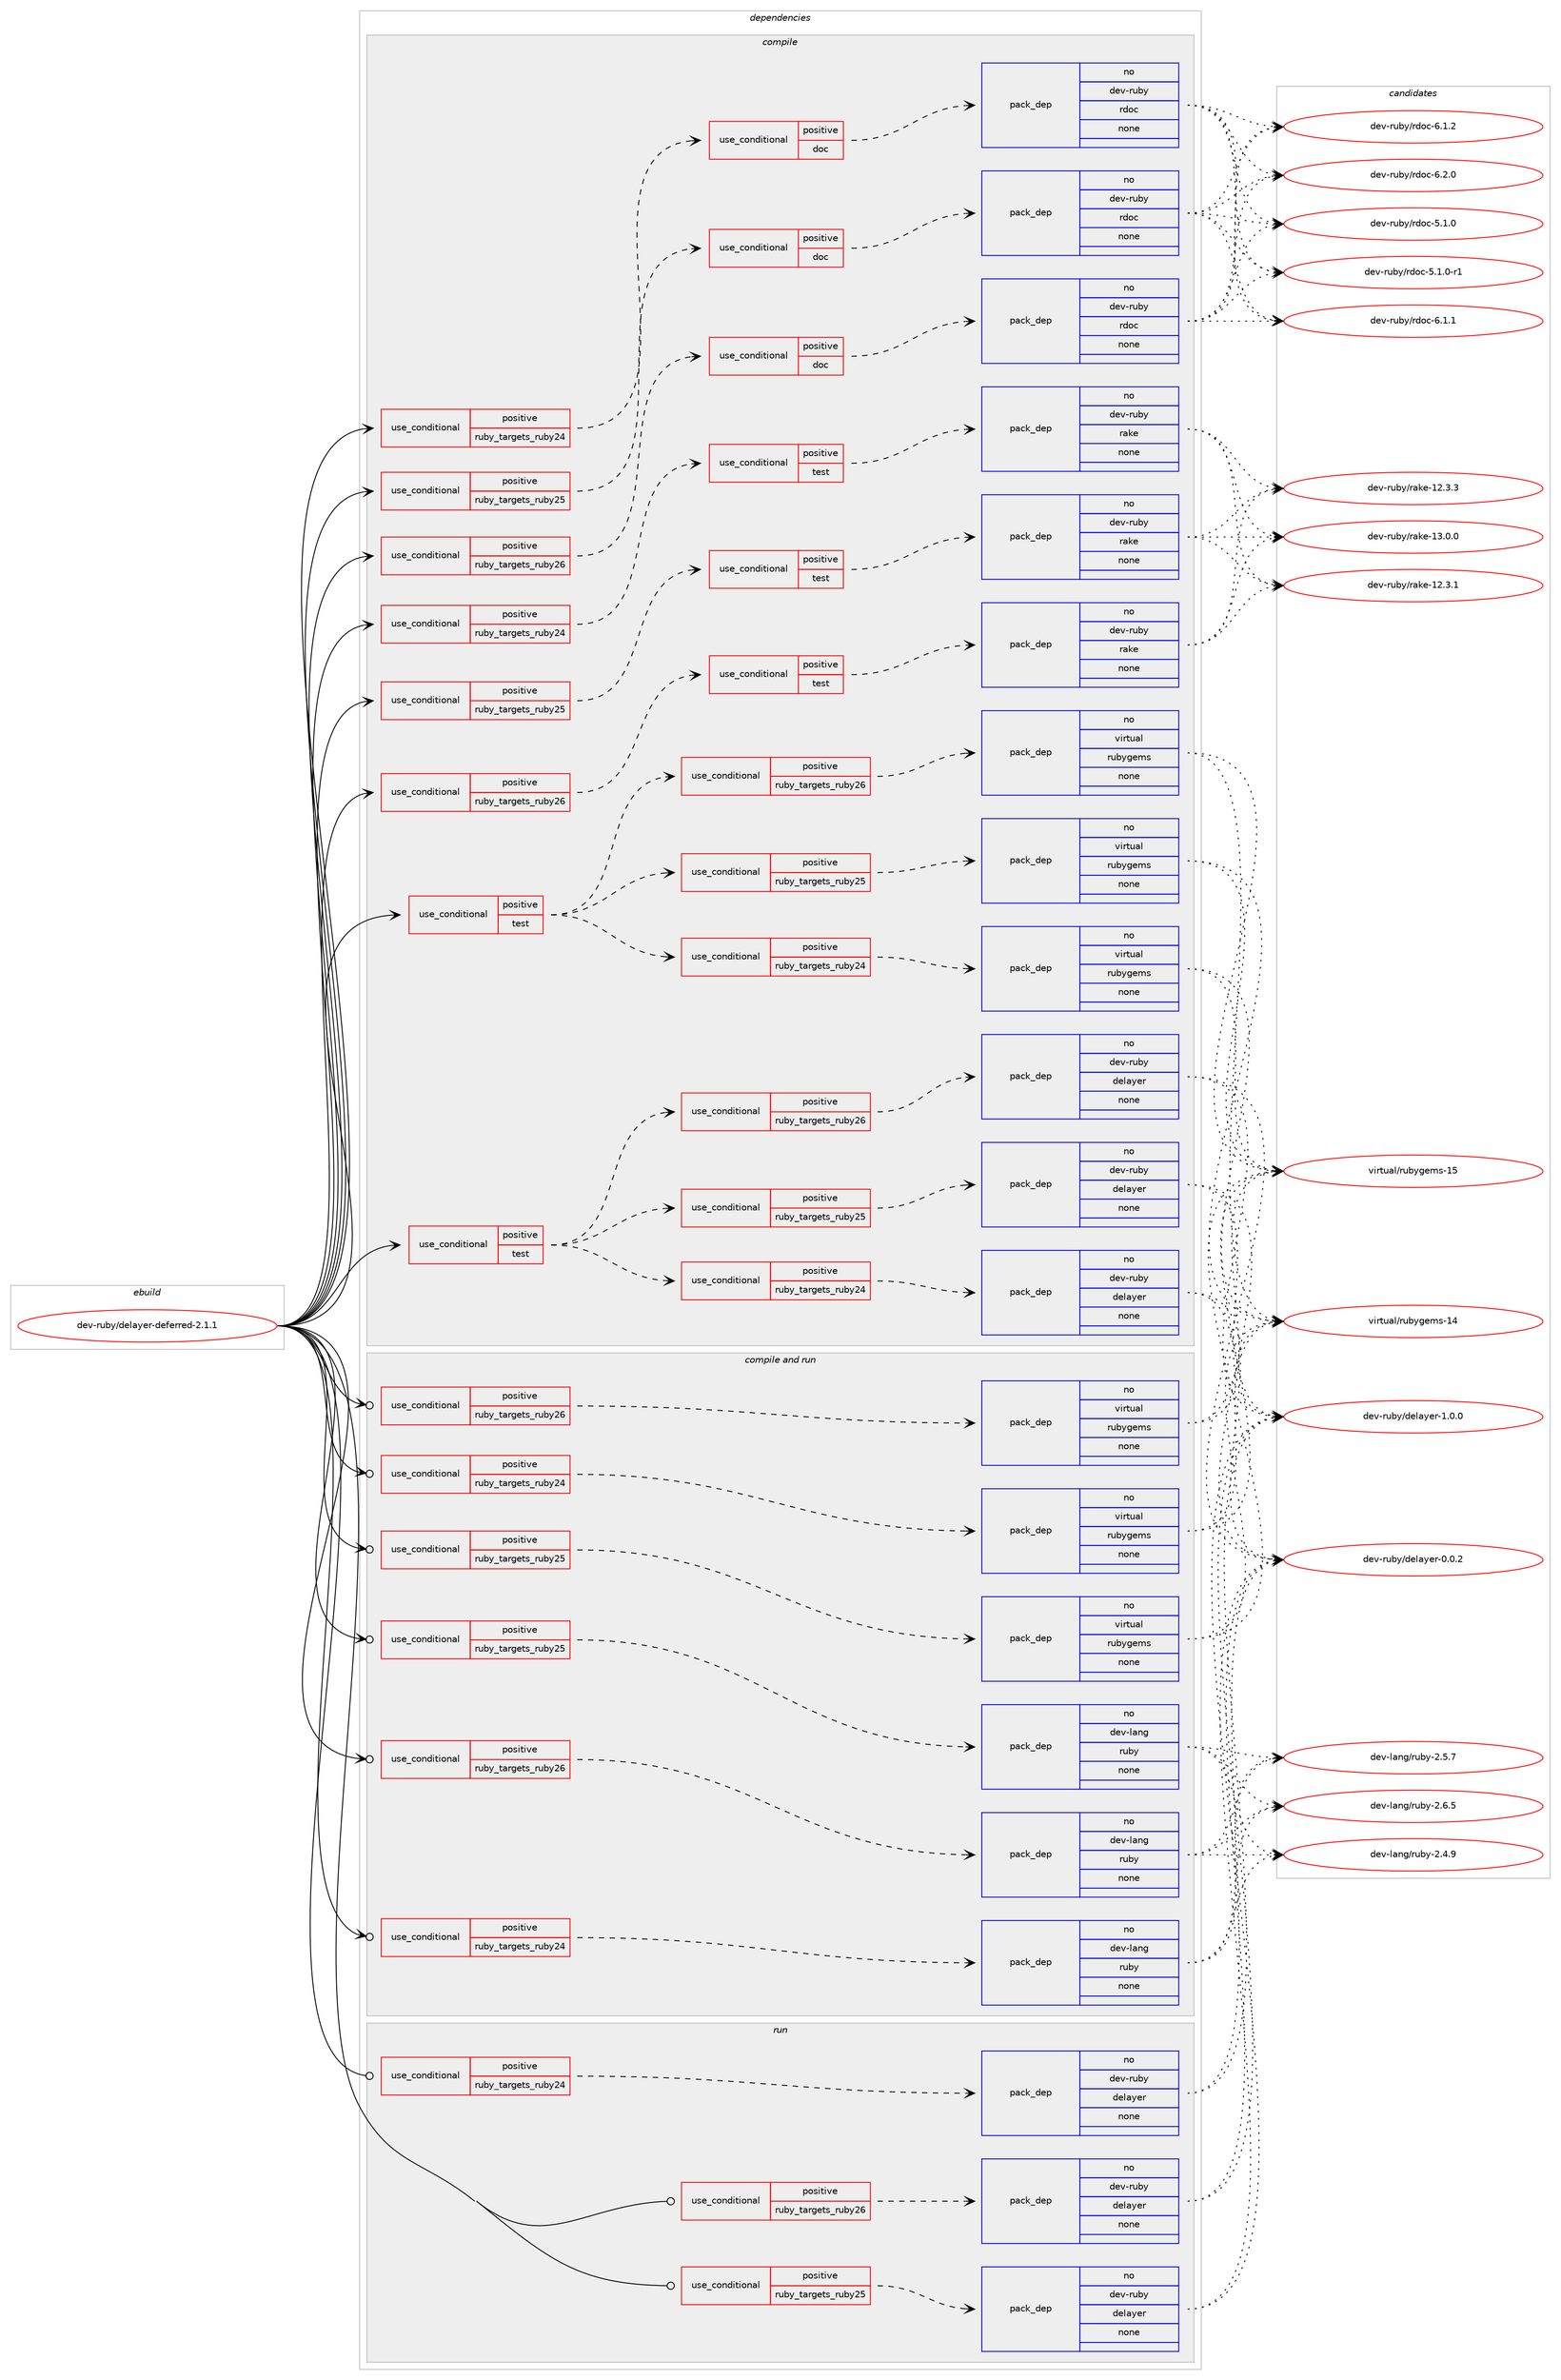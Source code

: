 digraph prolog {

# *************
# Graph options
# *************

newrank=true;
concentrate=true;
compound=true;
graph [rankdir=LR,fontname=Helvetica,fontsize=10,ranksep=1.5];#, ranksep=2.5, nodesep=0.2];
edge  [arrowhead=vee];
node  [fontname=Helvetica,fontsize=10];

# **********
# The ebuild
# **********

subgraph cluster_leftcol {
color=gray;
rank=same;
label=<<i>ebuild</i>>;
id [label="dev-ruby/delayer-deferred-2.1.1", color=red, width=4, href="../dev-ruby/delayer-deferred-2.1.1.svg"];
}

# ****************
# The dependencies
# ****************

subgraph cluster_midcol {
color=gray;
label=<<i>dependencies</i>>;
subgraph cluster_compile {
fillcolor="#eeeeee";
style=filled;
label=<<i>compile</i>>;
subgraph cond161617 {
dependency683796 [label=<<TABLE BORDER="0" CELLBORDER="1" CELLSPACING="0" CELLPADDING="4"><TR><TD ROWSPAN="3" CELLPADDING="10">use_conditional</TD></TR><TR><TD>positive</TD></TR><TR><TD>ruby_targets_ruby24</TD></TR></TABLE>>, shape=none, color=red];
subgraph cond161618 {
dependency683797 [label=<<TABLE BORDER="0" CELLBORDER="1" CELLSPACING="0" CELLPADDING="4"><TR><TD ROWSPAN="3" CELLPADDING="10">use_conditional</TD></TR><TR><TD>positive</TD></TR><TR><TD>doc</TD></TR></TABLE>>, shape=none, color=red];
subgraph pack510213 {
dependency683798 [label=<<TABLE BORDER="0" CELLBORDER="1" CELLSPACING="0" CELLPADDING="4" WIDTH="220"><TR><TD ROWSPAN="6" CELLPADDING="30">pack_dep</TD></TR><TR><TD WIDTH="110">no</TD></TR><TR><TD>dev-ruby</TD></TR><TR><TD>rdoc</TD></TR><TR><TD>none</TD></TR><TR><TD></TD></TR></TABLE>>, shape=none, color=blue];
}
dependency683797:e -> dependency683798:w [weight=20,style="dashed",arrowhead="vee"];
}
dependency683796:e -> dependency683797:w [weight=20,style="dashed",arrowhead="vee"];
}
id:e -> dependency683796:w [weight=20,style="solid",arrowhead="vee"];
subgraph cond161619 {
dependency683799 [label=<<TABLE BORDER="0" CELLBORDER="1" CELLSPACING="0" CELLPADDING="4"><TR><TD ROWSPAN="3" CELLPADDING="10">use_conditional</TD></TR><TR><TD>positive</TD></TR><TR><TD>ruby_targets_ruby24</TD></TR></TABLE>>, shape=none, color=red];
subgraph cond161620 {
dependency683800 [label=<<TABLE BORDER="0" CELLBORDER="1" CELLSPACING="0" CELLPADDING="4"><TR><TD ROWSPAN="3" CELLPADDING="10">use_conditional</TD></TR><TR><TD>positive</TD></TR><TR><TD>test</TD></TR></TABLE>>, shape=none, color=red];
subgraph pack510214 {
dependency683801 [label=<<TABLE BORDER="0" CELLBORDER="1" CELLSPACING="0" CELLPADDING="4" WIDTH="220"><TR><TD ROWSPAN="6" CELLPADDING="30">pack_dep</TD></TR><TR><TD WIDTH="110">no</TD></TR><TR><TD>dev-ruby</TD></TR><TR><TD>rake</TD></TR><TR><TD>none</TD></TR><TR><TD></TD></TR></TABLE>>, shape=none, color=blue];
}
dependency683800:e -> dependency683801:w [weight=20,style="dashed",arrowhead="vee"];
}
dependency683799:e -> dependency683800:w [weight=20,style="dashed",arrowhead="vee"];
}
id:e -> dependency683799:w [weight=20,style="solid",arrowhead="vee"];
subgraph cond161621 {
dependency683802 [label=<<TABLE BORDER="0" CELLBORDER="1" CELLSPACING="0" CELLPADDING="4"><TR><TD ROWSPAN="3" CELLPADDING="10">use_conditional</TD></TR><TR><TD>positive</TD></TR><TR><TD>ruby_targets_ruby25</TD></TR></TABLE>>, shape=none, color=red];
subgraph cond161622 {
dependency683803 [label=<<TABLE BORDER="0" CELLBORDER="1" CELLSPACING="0" CELLPADDING="4"><TR><TD ROWSPAN="3" CELLPADDING="10">use_conditional</TD></TR><TR><TD>positive</TD></TR><TR><TD>doc</TD></TR></TABLE>>, shape=none, color=red];
subgraph pack510215 {
dependency683804 [label=<<TABLE BORDER="0" CELLBORDER="1" CELLSPACING="0" CELLPADDING="4" WIDTH="220"><TR><TD ROWSPAN="6" CELLPADDING="30">pack_dep</TD></TR><TR><TD WIDTH="110">no</TD></TR><TR><TD>dev-ruby</TD></TR><TR><TD>rdoc</TD></TR><TR><TD>none</TD></TR><TR><TD></TD></TR></TABLE>>, shape=none, color=blue];
}
dependency683803:e -> dependency683804:w [weight=20,style="dashed",arrowhead="vee"];
}
dependency683802:e -> dependency683803:w [weight=20,style="dashed",arrowhead="vee"];
}
id:e -> dependency683802:w [weight=20,style="solid",arrowhead="vee"];
subgraph cond161623 {
dependency683805 [label=<<TABLE BORDER="0" CELLBORDER="1" CELLSPACING="0" CELLPADDING="4"><TR><TD ROWSPAN="3" CELLPADDING="10">use_conditional</TD></TR><TR><TD>positive</TD></TR><TR><TD>ruby_targets_ruby25</TD></TR></TABLE>>, shape=none, color=red];
subgraph cond161624 {
dependency683806 [label=<<TABLE BORDER="0" CELLBORDER="1" CELLSPACING="0" CELLPADDING="4"><TR><TD ROWSPAN="3" CELLPADDING="10">use_conditional</TD></TR><TR><TD>positive</TD></TR><TR><TD>test</TD></TR></TABLE>>, shape=none, color=red];
subgraph pack510216 {
dependency683807 [label=<<TABLE BORDER="0" CELLBORDER="1" CELLSPACING="0" CELLPADDING="4" WIDTH="220"><TR><TD ROWSPAN="6" CELLPADDING="30">pack_dep</TD></TR><TR><TD WIDTH="110">no</TD></TR><TR><TD>dev-ruby</TD></TR><TR><TD>rake</TD></TR><TR><TD>none</TD></TR><TR><TD></TD></TR></TABLE>>, shape=none, color=blue];
}
dependency683806:e -> dependency683807:w [weight=20,style="dashed",arrowhead="vee"];
}
dependency683805:e -> dependency683806:w [weight=20,style="dashed",arrowhead="vee"];
}
id:e -> dependency683805:w [weight=20,style="solid",arrowhead="vee"];
subgraph cond161625 {
dependency683808 [label=<<TABLE BORDER="0" CELLBORDER="1" CELLSPACING="0" CELLPADDING="4"><TR><TD ROWSPAN="3" CELLPADDING="10">use_conditional</TD></TR><TR><TD>positive</TD></TR><TR><TD>ruby_targets_ruby26</TD></TR></TABLE>>, shape=none, color=red];
subgraph cond161626 {
dependency683809 [label=<<TABLE BORDER="0" CELLBORDER="1" CELLSPACING="0" CELLPADDING="4"><TR><TD ROWSPAN="3" CELLPADDING="10">use_conditional</TD></TR><TR><TD>positive</TD></TR><TR><TD>doc</TD></TR></TABLE>>, shape=none, color=red];
subgraph pack510217 {
dependency683810 [label=<<TABLE BORDER="0" CELLBORDER="1" CELLSPACING="0" CELLPADDING="4" WIDTH="220"><TR><TD ROWSPAN="6" CELLPADDING="30">pack_dep</TD></TR><TR><TD WIDTH="110">no</TD></TR><TR><TD>dev-ruby</TD></TR><TR><TD>rdoc</TD></TR><TR><TD>none</TD></TR><TR><TD></TD></TR></TABLE>>, shape=none, color=blue];
}
dependency683809:e -> dependency683810:w [weight=20,style="dashed",arrowhead="vee"];
}
dependency683808:e -> dependency683809:w [weight=20,style="dashed",arrowhead="vee"];
}
id:e -> dependency683808:w [weight=20,style="solid",arrowhead="vee"];
subgraph cond161627 {
dependency683811 [label=<<TABLE BORDER="0" CELLBORDER="1" CELLSPACING="0" CELLPADDING="4"><TR><TD ROWSPAN="3" CELLPADDING="10">use_conditional</TD></TR><TR><TD>positive</TD></TR><TR><TD>ruby_targets_ruby26</TD></TR></TABLE>>, shape=none, color=red];
subgraph cond161628 {
dependency683812 [label=<<TABLE BORDER="0" CELLBORDER="1" CELLSPACING="0" CELLPADDING="4"><TR><TD ROWSPAN="3" CELLPADDING="10">use_conditional</TD></TR><TR><TD>positive</TD></TR><TR><TD>test</TD></TR></TABLE>>, shape=none, color=red];
subgraph pack510218 {
dependency683813 [label=<<TABLE BORDER="0" CELLBORDER="1" CELLSPACING="0" CELLPADDING="4" WIDTH="220"><TR><TD ROWSPAN="6" CELLPADDING="30">pack_dep</TD></TR><TR><TD WIDTH="110">no</TD></TR><TR><TD>dev-ruby</TD></TR><TR><TD>rake</TD></TR><TR><TD>none</TD></TR><TR><TD></TD></TR></TABLE>>, shape=none, color=blue];
}
dependency683812:e -> dependency683813:w [weight=20,style="dashed",arrowhead="vee"];
}
dependency683811:e -> dependency683812:w [weight=20,style="dashed",arrowhead="vee"];
}
id:e -> dependency683811:w [weight=20,style="solid",arrowhead="vee"];
subgraph cond161629 {
dependency683814 [label=<<TABLE BORDER="0" CELLBORDER="1" CELLSPACING="0" CELLPADDING="4"><TR><TD ROWSPAN="3" CELLPADDING="10">use_conditional</TD></TR><TR><TD>positive</TD></TR><TR><TD>test</TD></TR></TABLE>>, shape=none, color=red];
subgraph cond161630 {
dependency683815 [label=<<TABLE BORDER="0" CELLBORDER="1" CELLSPACING="0" CELLPADDING="4"><TR><TD ROWSPAN="3" CELLPADDING="10">use_conditional</TD></TR><TR><TD>positive</TD></TR><TR><TD>ruby_targets_ruby24</TD></TR></TABLE>>, shape=none, color=red];
subgraph pack510219 {
dependency683816 [label=<<TABLE BORDER="0" CELLBORDER="1" CELLSPACING="0" CELLPADDING="4" WIDTH="220"><TR><TD ROWSPAN="6" CELLPADDING="30">pack_dep</TD></TR><TR><TD WIDTH="110">no</TD></TR><TR><TD>dev-ruby</TD></TR><TR><TD>delayer</TD></TR><TR><TD>none</TD></TR><TR><TD></TD></TR></TABLE>>, shape=none, color=blue];
}
dependency683815:e -> dependency683816:w [weight=20,style="dashed",arrowhead="vee"];
}
dependency683814:e -> dependency683815:w [weight=20,style="dashed",arrowhead="vee"];
subgraph cond161631 {
dependency683817 [label=<<TABLE BORDER="0" CELLBORDER="1" CELLSPACING="0" CELLPADDING="4"><TR><TD ROWSPAN="3" CELLPADDING="10">use_conditional</TD></TR><TR><TD>positive</TD></TR><TR><TD>ruby_targets_ruby25</TD></TR></TABLE>>, shape=none, color=red];
subgraph pack510220 {
dependency683818 [label=<<TABLE BORDER="0" CELLBORDER="1" CELLSPACING="0" CELLPADDING="4" WIDTH="220"><TR><TD ROWSPAN="6" CELLPADDING="30">pack_dep</TD></TR><TR><TD WIDTH="110">no</TD></TR><TR><TD>dev-ruby</TD></TR><TR><TD>delayer</TD></TR><TR><TD>none</TD></TR><TR><TD></TD></TR></TABLE>>, shape=none, color=blue];
}
dependency683817:e -> dependency683818:w [weight=20,style="dashed",arrowhead="vee"];
}
dependency683814:e -> dependency683817:w [weight=20,style="dashed",arrowhead="vee"];
subgraph cond161632 {
dependency683819 [label=<<TABLE BORDER="0" CELLBORDER="1" CELLSPACING="0" CELLPADDING="4"><TR><TD ROWSPAN="3" CELLPADDING="10">use_conditional</TD></TR><TR><TD>positive</TD></TR><TR><TD>ruby_targets_ruby26</TD></TR></TABLE>>, shape=none, color=red];
subgraph pack510221 {
dependency683820 [label=<<TABLE BORDER="0" CELLBORDER="1" CELLSPACING="0" CELLPADDING="4" WIDTH="220"><TR><TD ROWSPAN="6" CELLPADDING="30">pack_dep</TD></TR><TR><TD WIDTH="110">no</TD></TR><TR><TD>dev-ruby</TD></TR><TR><TD>delayer</TD></TR><TR><TD>none</TD></TR><TR><TD></TD></TR></TABLE>>, shape=none, color=blue];
}
dependency683819:e -> dependency683820:w [weight=20,style="dashed",arrowhead="vee"];
}
dependency683814:e -> dependency683819:w [weight=20,style="dashed",arrowhead="vee"];
}
id:e -> dependency683814:w [weight=20,style="solid",arrowhead="vee"];
subgraph cond161633 {
dependency683821 [label=<<TABLE BORDER="0" CELLBORDER="1" CELLSPACING="0" CELLPADDING="4"><TR><TD ROWSPAN="3" CELLPADDING="10">use_conditional</TD></TR><TR><TD>positive</TD></TR><TR><TD>test</TD></TR></TABLE>>, shape=none, color=red];
subgraph cond161634 {
dependency683822 [label=<<TABLE BORDER="0" CELLBORDER="1" CELLSPACING="0" CELLPADDING="4"><TR><TD ROWSPAN="3" CELLPADDING="10">use_conditional</TD></TR><TR><TD>positive</TD></TR><TR><TD>ruby_targets_ruby24</TD></TR></TABLE>>, shape=none, color=red];
subgraph pack510222 {
dependency683823 [label=<<TABLE BORDER="0" CELLBORDER="1" CELLSPACING="0" CELLPADDING="4" WIDTH="220"><TR><TD ROWSPAN="6" CELLPADDING="30">pack_dep</TD></TR><TR><TD WIDTH="110">no</TD></TR><TR><TD>virtual</TD></TR><TR><TD>rubygems</TD></TR><TR><TD>none</TD></TR><TR><TD></TD></TR></TABLE>>, shape=none, color=blue];
}
dependency683822:e -> dependency683823:w [weight=20,style="dashed",arrowhead="vee"];
}
dependency683821:e -> dependency683822:w [weight=20,style="dashed",arrowhead="vee"];
subgraph cond161635 {
dependency683824 [label=<<TABLE BORDER="0" CELLBORDER="1" CELLSPACING="0" CELLPADDING="4"><TR><TD ROWSPAN="3" CELLPADDING="10">use_conditional</TD></TR><TR><TD>positive</TD></TR><TR><TD>ruby_targets_ruby25</TD></TR></TABLE>>, shape=none, color=red];
subgraph pack510223 {
dependency683825 [label=<<TABLE BORDER="0" CELLBORDER="1" CELLSPACING="0" CELLPADDING="4" WIDTH="220"><TR><TD ROWSPAN="6" CELLPADDING="30">pack_dep</TD></TR><TR><TD WIDTH="110">no</TD></TR><TR><TD>virtual</TD></TR><TR><TD>rubygems</TD></TR><TR><TD>none</TD></TR><TR><TD></TD></TR></TABLE>>, shape=none, color=blue];
}
dependency683824:e -> dependency683825:w [weight=20,style="dashed",arrowhead="vee"];
}
dependency683821:e -> dependency683824:w [weight=20,style="dashed",arrowhead="vee"];
subgraph cond161636 {
dependency683826 [label=<<TABLE BORDER="0" CELLBORDER="1" CELLSPACING="0" CELLPADDING="4"><TR><TD ROWSPAN="3" CELLPADDING="10">use_conditional</TD></TR><TR><TD>positive</TD></TR><TR><TD>ruby_targets_ruby26</TD></TR></TABLE>>, shape=none, color=red];
subgraph pack510224 {
dependency683827 [label=<<TABLE BORDER="0" CELLBORDER="1" CELLSPACING="0" CELLPADDING="4" WIDTH="220"><TR><TD ROWSPAN="6" CELLPADDING="30">pack_dep</TD></TR><TR><TD WIDTH="110">no</TD></TR><TR><TD>virtual</TD></TR><TR><TD>rubygems</TD></TR><TR><TD>none</TD></TR><TR><TD></TD></TR></TABLE>>, shape=none, color=blue];
}
dependency683826:e -> dependency683827:w [weight=20,style="dashed",arrowhead="vee"];
}
dependency683821:e -> dependency683826:w [weight=20,style="dashed",arrowhead="vee"];
}
id:e -> dependency683821:w [weight=20,style="solid",arrowhead="vee"];
}
subgraph cluster_compileandrun {
fillcolor="#eeeeee";
style=filled;
label=<<i>compile and run</i>>;
subgraph cond161637 {
dependency683828 [label=<<TABLE BORDER="0" CELLBORDER="1" CELLSPACING="0" CELLPADDING="4"><TR><TD ROWSPAN="3" CELLPADDING="10">use_conditional</TD></TR><TR><TD>positive</TD></TR><TR><TD>ruby_targets_ruby24</TD></TR></TABLE>>, shape=none, color=red];
subgraph pack510225 {
dependency683829 [label=<<TABLE BORDER="0" CELLBORDER="1" CELLSPACING="0" CELLPADDING="4" WIDTH="220"><TR><TD ROWSPAN="6" CELLPADDING="30">pack_dep</TD></TR><TR><TD WIDTH="110">no</TD></TR><TR><TD>dev-lang</TD></TR><TR><TD>ruby</TD></TR><TR><TD>none</TD></TR><TR><TD></TD></TR></TABLE>>, shape=none, color=blue];
}
dependency683828:e -> dependency683829:w [weight=20,style="dashed",arrowhead="vee"];
}
id:e -> dependency683828:w [weight=20,style="solid",arrowhead="odotvee"];
subgraph cond161638 {
dependency683830 [label=<<TABLE BORDER="0" CELLBORDER="1" CELLSPACING="0" CELLPADDING="4"><TR><TD ROWSPAN="3" CELLPADDING="10">use_conditional</TD></TR><TR><TD>positive</TD></TR><TR><TD>ruby_targets_ruby24</TD></TR></TABLE>>, shape=none, color=red];
subgraph pack510226 {
dependency683831 [label=<<TABLE BORDER="0" CELLBORDER="1" CELLSPACING="0" CELLPADDING="4" WIDTH="220"><TR><TD ROWSPAN="6" CELLPADDING="30">pack_dep</TD></TR><TR><TD WIDTH="110">no</TD></TR><TR><TD>virtual</TD></TR><TR><TD>rubygems</TD></TR><TR><TD>none</TD></TR><TR><TD></TD></TR></TABLE>>, shape=none, color=blue];
}
dependency683830:e -> dependency683831:w [weight=20,style="dashed",arrowhead="vee"];
}
id:e -> dependency683830:w [weight=20,style="solid",arrowhead="odotvee"];
subgraph cond161639 {
dependency683832 [label=<<TABLE BORDER="0" CELLBORDER="1" CELLSPACING="0" CELLPADDING="4"><TR><TD ROWSPAN="3" CELLPADDING="10">use_conditional</TD></TR><TR><TD>positive</TD></TR><TR><TD>ruby_targets_ruby25</TD></TR></TABLE>>, shape=none, color=red];
subgraph pack510227 {
dependency683833 [label=<<TABLE BORDER="0" CELLBORDER="1" CELLSPACING="0" CELLPADDING="4" WIDTH="220"><TR><TD ROWSPAN="6" CELLPADDING="30">pack_dep</TD></TR><TR><TD WIDTH="110">no</TD></TR><TR><TD>dev-lang</TD></TR><TR><TD>ruby</TD></TR><TR><TD>none</TD></TR><TR><TD></TD></TR></TABLE>>, shape=none, color=blue];
}
dependency683832:e -> dependency683833:w [weight=20,style="dashed",arrowhead="vee"];
}
id:e -> dependency683832:w [weight=20,style="solid",arrowhead="odotvee"];
subgraph cond161640 {
dependency683834 [label=<<TABLE BORDER="0" CELLBORDER="1" CELLSPACING="0" CELLPADDING="4"><TR><TD ROWSPAN="3" CELLPADDING="10">use_conditional</TD></TR><TR><TD>positive</TD></TR><TR><TD>ruby_targets_ruby25</TD></TR></TABLE>>, shape=none, color=red];
subgraph pack510228 {
dependency683835 [label=<<TABLE BORDER="0" CELLBORDER="1" CELLSPACING="0" CELLPADDING="4" WIDTH="220"><TR><TD ROWSPAN="6" CELLPADDING="30">pack_dep</TD></TR><TR><TD WIDTH="110">no</TD></TR><TR><TD>virtual</TD></TR><TR><TD>rubygems</TD></TR><TR><TD>none</TD></TR><TR><TD></TD></TR></TABLE>>, shape=none, color=blue];
}
dependency683834:e -> dependency683835:w [weight=20,style="dashed",arrowhead="vee"];
}
id:e -> dependency683834:w [weight=20,style="solid",arrowhead="odotvee"];
subgraph cond161641 {
dependency683836 [label=<<TABLE BORDER="0" CELLBORDER="1" CELLSPACING="0" CELLPADDING="4"><TR><TD ROWSPAN="3" CELLPADDING="10">use_conditional</TD></TR><TR><TD>positive</TD></TR><TR><TD>ruby_targets_ruby26</TD></TR></TABLE>>, shape=none, color=red];
subgraph pack510229 {
dependency683837 [label=<<TABLE BORDER="0" CELLBORDER="1" CELLSPACING="0" CELLPADDING="4" WIDTH="220"><TR><TD ROWSPAN="6" CELLPADDING="30">pack_dep</TD></TR><TR><TD WIDTH="110">no</TD></TR><TR><TD>dev-lang</TD></TR><TR><TD>ruby</TD></TR><TR><TD>none</TD></TR><TR><TD></TD></TR></TABLE>>, shape=none, color=blue];
}
dependency683836:e -> dependency683837:w [weight=20,style="dashed",arrowhead="vee"];
}
id:e -> dependency683836:w [weight=20,style="solid",arrowhead="odotvee"];
subgraph cond161642 {
dependency683838 [label=<<TABLE BORDER="0" CELLBORDER="1" CELLSPACING="0" CELLPADDING="4"><TR><TD ROWSPAN="3" CELLPADDING="10">use_conditional</TD></TR><TR><TD>positive</TD></TR><TR><TD>ruby_targets_ruby26</TD></TR></TABLE>>, shape=none, color=red];
subgraph pack510230 {
dependency683839 [label=<<TABLE BORDER="0" CELLBORDER="1" CELLSPACING="0" CELLPADDING="4" WIDTH="220"><TR><TD ROWSPAN="6" CELLPADDING="30">pack_dep</TD></TR><TR><TD WIDTH="110">no</TD></TR><TR><TD>virtual</TD></TR><TR><TD>rubygems</TD></TR><TR><TD>none</TD></TR><TR><TD></TD></TR></TABLE>>, shape=none, color=blue];
}
dependency683838:e -> dependency683839:w [weight=20,style="dashed",arrowhead="vee"];
}
id:e -> dependency683838:w [weight=20,style="solid",arrowhead="odotvee"];
}
subgraph cluster_run {
fillcolor="#eeeeee";
style=filled;
label=<<i>run</i>>;
subgraph cond161643 {
dependency683840 [label=<<TABLE BORDER="0" CELLBORDER="1" CELLSPACING="0" CELLPADDING="4"><TR><TD ROWSPAN="3" CELLPADDING="10">use_conditional</TD></TR><TR><TD>positive</TD></TR><TR><TD>ruby_targets_ruby24</TD></TR></TABLE>>, shape=none, color=red];
subgraph pack510231 {
dependency683841 [label=<<TABLE BORDER="0" CELLBORDER="1" CELLSPACING="0" CELLPADDING="4" WIDTH="220"><TR><TD ROWSPAN="6" CELLPADDING="30">pack_dep</TD></TR><TR><TD WIDTH="110">no</TD></TR><TR><TD>dev-ruby</TD></TR><TR><TD>delayer</TD></TR><TR><TD>none</TD></TR><TR><TD></TD></TR></TABLE>>, shape=none, color=blue];
}
dependency683840:e -> dependency683841:w [weight=20,style="dashed",arrowhead="vee"];
}
id:e -> dependency683840:w [weight=20,style="solid",arrowhead="odot"];
subgraph cond161644 {
dependency683842 [label=<<TABLE BORDER="0" CELLBORDER="1" CELLSPACING="0" CELLPADDING="4"><TR><TD ROWSPAN="3" CELLPADDING="10">use_conditional</TD></TR><TR><TD>positive</TD></TR><TR><TD>ruby_targets_ruby25</TD></TR></TABLE>>, shape=none, color=red];
subgraph pack510232 {
dependency683843 [label=<<TABLE BORDER="0" CELLBORDER="1" CELLSPACING="0" CELLPADDING="4" WIDTH="220"><TR><TD ROWSPAN="6" CELLPADDING="30">pack_dep</TD></TR><TR><TD WIDTH="110">no</TD></TR><TR><TD>dev-ruby</TD></TR><TR><TD>delayer</TD></TR><TR><TD>none</TD></TR><TR><TD></TD></TR></TABLE>>, shape=none, color=blue];
}
dependency683842:e -> dependency683843:w [weight=20,style="dashed",arrowhead="vee"];
}
id:e -> dependency683842:w [weight=20,style="solid",arrowhead="odot"];
subgraph cond161645 {
dependency683844 [label=<<TABLE BORDER="0" CELLBORDER="1" CELLSPACING="0" CELLPADDING="4"><TR><TD ROWSPAN="3" CELLPADDING="10">use_conditional</TD></TR><TR><TD>positive</TD></TR><TR><TD>ruby_targets_ruby26</TD></TR></TABLE>>, shape=none, color=red];
subgraph pack510233 {
dependency683845 [label=<<TABLE BORDER="0" CELLBORDER="1" CELLSPACING="0" CELLPADDING="4" WIDTH="220"><TR><TD ROWSPAN="6" CELLPADDING="30">pack_dep</TD></TR><TR><TD WIDTH="110">no</TD></TR><TR><TD>dev-ruby</TD></TR><TR><TD>delayer</TD></TR><TR><TD>none</TD></TR><TR><TD></TD></TR></TABLE>>, shape=none, color=blue];
}
dependency683844:e -> dependency683845:w [weight=20,style="dashed",arrowhead="vee"];
}
id:e -> dependency683844:w [weight=20,style="solid",arrowhead="odot"];
}
}

# **************
# The candidates
# **************

subgraph cluster_choices {
rank=same;
color=gray;
label=<<i>candidates</i>>;

subgraph choice510213 {
color=black;
nodesep=1;
choice10010111845114117981214711410011199455346494648 [label="dev-ruby/rdoc-5.1.0", color=red, width=4,href="../dev-ruby/rdoc-5.1.0.svg"];
choice100101118451141179812147114100111994553464946484511449 [label="dev-ruby/rdoc-5.1.0-r1", color=red, width=4,href="../dev-ruby/rdoc-5.1.0-r1.svg"];
choice10010111845114117981214711410011199455446494649 [label="dev-ruby/rdoc-6.1.1", color=red, width=4,href="../dev-ruby/rdoc-6.1.1.svg"];
choice10010111845114117981214711410011199455446494650 [label="dev-ruby/rdoc-6.1.2", color=red, width=4,href="../dev-ruby/rdoc-6.1.2.svg"];
choice10010111845114117981214711410011199455446504648 [label="dev-ruby/rdoc-6.2.0", color=red, width=4,href="../dev-ruby/rdoc-6.2.0.svg"];
dependency683798:e -> choice10010111845114117981214711410011199455346494648:w [style=dotted,weight="100"];
dependency683798:e -> choice100101118451141179812147114100111994553464946484511449:w [style=dotted,weight="100"];
dependency683798:e -> choice10010111845114117981214711410011199455446494649:w [style=dotted,weight="100"];
dependency683798:e -> choice10010111845114117981214711410011199455446494650:w [style=dotted,weight="100"];
dependency683798:e -> choice10010111845114117981214711410011199455446504648:w [style=dotted,weight="100"];
}
subgraph choice510214 {
color=black;
nodesep=1;
choice1001011184511411798121471149710710145495046514649 [label="dev-ruby/rake-12.3.1", color=red, width=4,href="../dev-ruby/rake-12.3.1.svg"];
choice1001011184511411798121471149710710145495046514651 [label="dev-ruby/rake-12.3.3", color=red, width=4,href="../dev-ruby/rake-12.3.3.svg"];
choice1001011184511411798121471149710710145495146484648 [label="dev-ruby/rake-13.0.0", color=red, width=4,href="../dev-ruby/rake-13.0.0.svg"];
dependency683801:e -> choice1001011184511411798121471149710710145495046514649:w [style=dotted,weight="100"];
dependency683801:e -> choice1001011184511411798121471149710710145495046514651:w [style=dotted,weight="100"];
dependency683801:e -> choice1001011184511411798121471149710710145495146484648:w [style=dotted,weight="100"];
}
subgraph choice510215 {
color=black;
nodesep=1;
choice10010111845114117981214711410011199455346494648 [label="dev-ruby/rdoc-5.1.0", color=red, width=4,href="../dev-ruby/rdoc-5.1.0.svg"];
choice100101118451141179812147114100111994553464946484511449 [label="dev-ruby/rdoc-5.1.0-r1", color=red, width=4,href="../dev-ruby/rdoc-5.1.0-r1.svg"];
choice10010111845114117981214711410011199455446494649 [label="dev-ruby/rdoc-6.1.1", color=red, width=4,href="../dev-ruby/rdoc-6.1.1.svg"];
choice10010111845114117981214711410011199455446494650 [label="dev-ruby/rdoc-6.1.2", color=red, width=4,href="../dev-ruby/rdoc-6.1.2.svg"];
choice10010111845114117981214711410011199455446504648 [label="dev-ruby/rdoc-6.2.0", color=red, width=4,href="../dev-ruby/rdoc-6.2.0.svg"];
dependency683804:e -> choice10010111845114117981214711410011199455346494648:w [style=dotted,weight="100"];
dependency683804:e -> choice100101118451141179812147114100111994553464946484511449:w [style=dotted,weight="100"];
dependency683804:e -> choice10010111845114117981214711410011199455446494649:w [style=dotted,weight="100"];
dependency683804:e -> choice10010111845114117981214711410011199455446494650:w [style=dotted,weight="100"];
dependency683804:e -> choice10010111845114117981214711410011199455446504648:w [style=dotted,weight="100"];
}
subgraph choice510216 {
color=black;
nodesep=1;
choice1001011184511411798121471149710710145495046514649 [label="dev-ruby/rake-12.3.1", color=red, width=4,href="../dev-ruby/rake-12.3.1.svg"];
choice1001011184511411798121471149710710145495046514651 [label="dev-ruby/rake-12.3.3", color=red, width=4,href="../dev-ruby/rake-12.3.3.svg"];
choice1001011184511411798121471149710710145495146484648 [label="dev-ruby/rake-13.0.0", color=red, width=4,href="../dev-ruby/rake-13.0.0.svg"];
dependency683807:e -> choice1001011184511411798121471149710710145495046514649:w [style=dotted,weight="100"];
dependency683807:e -> choice1001011184511411798121471149710710145495046514651:w [style=dotted,weight="100"];
dependency683807:e -> choice1001011184511411798121471149710710145495146484648:w [style=dotted,weight="100"];
}
subgraph choice510217 {
color=black;
nodesep=1;
choice10010111845114117981214711410011199455346494648 [label="dev-ruby/rdoc-5.1.0", color=red, width=4,href="../dev-ruby/rdoc-5.1.0.svg"];
choice100101118451141179812147114100111994553464946484511449 [label="dev-ruby/rdoc-5.1.0-r1", color=red, width=4,href="../dev-ruby/rdoc-5.1.0-r1.svg"];
choice10010111845114117981214711410011199455446494649 [label="dev-ruby/rdoc-6.1.1", color=red, width=4,href="../dev-ruby/rdoc-6.1.1.svg"];
choice10010111845114117981214711410011199455446494650 [label="dev-ruby/rdoc-6.1.2", color=red, width=4,href="../dev-ruby/rdoc-6.1.2.svg"];
choice10010111845114117981214711410011199455446504648 [label="dev-ruby/rdoc-6.2.0", color=red, width=4,href="../dev-ruby/rdoc-6.2.0.svg"];
dependency683810:e -> choice10010111845114117981214711410011199455346494648:w [style=dotted,weight="100"];
dependency683810:e -> choice100101118451141179812147114100111994553464946484511449:w [style=dotted,weight="100"];
dependency683810:e -> choice10010111845114117981214711410011199455446494649:w [style=dotted,weight="100"];
dependency683810:e -> choice10010111845114117981214711410011199455446494650:w [style=dotted,weight="100"];
dependency683810:e -> choice10010111845114117981214711410011199455446504648:w [style=dotted,weight="100"];
}
subgraph choice510218 {
color=black;
nodesep=1;
choice1001011184511411798121471149710710145495046514649 [label="dev-ruby/rake-12.3.1", color=red, width=4,href="../dev-ruby/rake-12.3.1.svg"];
choice1001011184511411798121471149710710145495046514651 [label="dev-ruby/rake-12.3.3", color=red, width=4,href="../dev-ruby/rake-12.3.3.svg"];
choice1001011184511411798121471149710710145495146484648 [label="dev-ruby/rake-13.0.0", color=red, width=4,href="../dev-ruby/rake-13.0.0.svg"];
dependency683813:e -> choice1001011184511411798121471149710710145495046514649:w [style=dotted,weight="100"];
dependency683813:e -> choice1001011184511411798121471149710710145495046514651:w [style=dotted,weight="100"];
dependency683813:e -> choice1001011184511411798121471149710710145495146484648:w [style=dotted,weight="100"];
}
subgraph choice510219 {
color=black;
nodesep=1;
choice10010111845114117981214710010110897121101114454846484650 [label="dev-ruby/delayer-0.0.2", color=red, width=4,href="../dev-ruby/delayer-0.0.2.svg"];
choice10010111845114117981214710010110897121101114454946484648 [label="dev-ruby/delayer-1.0.0", color=red, width=4,href="../dev-ruby/delayer-1.0.0.svg"];
dependency683816:e -> choice10010111845114117981214710010110897121101114454846484650:w [style=dotted,weight="100"];
dependency683816:e -> choice10010111845114117981214710010110897121101114454946484648:w [style=dotted,weight="100"];
}
subgraph choice510220 {
color=black;
nodesep=1;
choice10010111845114117981214710010110897121101114454846484650 [label="dev-ruby/delayer-0.0.2", color=red, width=4,href="../dev-ruby/delayer-0.0.2.svg"];
choice10010111845114117981214710010110897121101114454946484648 [label="dev-ruby/delayer-1.0.0", color=red, width=4,href="../dev-ruby/delayer-1.0.0.svg"];
dependency683818:e -> choice10010111845114117981214710010110897121101114454846484650:w [style=dotted,weight="100"];
dependency683818:e -> choice10010111845114117981214710010110897121101114454946484648:w [style=dotted,weight="100"];
}
subgraph choice510221 {
color=black;
nodesep=1;
choice10010111845114117981214710010110897121101114454846484650 [label="dev-ruby/delayer-0.0.2", color=red, width=4,href="../dev-ruby/delayer-0.0.2.svg"];
choice10010111845114117981214710010110897121101114454946484648 [label="dev-ruby/delayer-1.0.0", color=red, width=4,href="../dev-ruby/delayer-1.0.0.svg"];
dependency683820:e -> choice10010111845114117981214710010110897121101114454846484650:w [style=dotted,weight="100"];
dependency683820:e -> choice10010111845114117981214710010110897121101114454946484648:w [style=dotted,weight="100"];
}
subgraph choice510222 {
color=black;
nodesep=1;
choice118105114116117971084711411798121103101109115454952 [label="virtual/rubygems-14", color=red, width=4,href="../virtual/rubygems-14.svg"];
choice118105114116117971084711411798121103101109115454953 [label="virtual/rubygems-15", color=red, width=4,href="../virtual/rubygems-15.svg"];
dependency683823:e -> choice118105114116117971084711411798121103101109115454952:w [style=dotted,weight="100"];
dependency683823:e -> choice118105114116117971084711411798121103101109115454953:w [style=dotted,weight="100"];
}
subgraph choice510223 {
color=black;
nodesep=1;
choice118105114116117971084711411798121103101109115454952 [label="virtual/rubygems-14", color=red, width=4,href="../virtual/rubygems-14.svg"];
choice118105114116117971084711411798121103101109115454953 [label="virtual/rubygems-15", color=red, width=4,href="../virtual/rubygems-15.svg"];
dependency683825:e -> choice118105114116117971084711411798121103101109115454952:w [style=dotted,weight="100"];
dependency683825:e -> choice118105114116117971084711411798121103101109115454953:w [style=dotted,weight="100"];
}
subgraph choice510224 {
color=black;
nodesep=1;
choice118105114116117971084711411798121103101109115454952 [label="virtual/rubygems-14", color=red, width=4,href="../virtual/rubygems-14.svg"];
choice118105114116117971084711411798121103101109115454953 [label="virtual/rubygems-15", color=red, width=4,href="../virtual/rubygems-15.svg"];
dependency683827:e -> choice118105114116117971084711411798121103101109115454952:w [style=dotted,weight="100"];
dependency683827:e -> choice118105114116117971084711411798121103101109115454953:w [style=dotted,weight="100"];
}
subgraph choice510225 {
color=black;
nodesep=1;
choice10010111845108971101034711411798121455046524657 [label="dev-lang/ruby-2.4.9", color=red, width=4,href="../dev-lang/ruby-2.4.9.svg"];
choice10010111845108971101034711411798121455046534655 [label="dev-lang/ruby-2.5.7", color=red, width=4,href="../dev-lang/ruby-2.5.7.svg"];
choice10010111845108971101034711411798121455046544653 [label="dev-lang/ruby-2.6.5", color=red, width=4,href="../dev-lang/ruby-2.6.5.svg"];
dependency683829:e -> choice10010111845108971101034711411798121455046524657:w [style=dotted,weight="100"];
dependency683829:e -> choice10010111845108971101034711411798121455046534655:w [style=dotted,weight="100"];
dependency683829:e -> choice10010111845108971101034711411798121455046544653:w [style=dotted,weight="100"];
}
subgraph choice510226 {
color=black;
nodesep=1;
choice118105114116117971084711411798121103101109115454952 [label="virtual/rubygems-14", color=red, width=4,href="../virtual/rubygems-14.svg"];
choice118105114116117971084711411798121103101109115454953 [label="virtual/rubygems-15", color=red, width=4,href="../virtual/rubygems-15.svg"];
dependency683831:e -> choice118105114116117971084711411798121103101109115454952:w [style=dotted,weight="100"];
dependency683831:e -> choice118105114116117971084711411798121103101109115454953:w [style=dotted,weight="100"];
}
subgraph choice510227 {
color=black;
nodesep=1;
choice10010111845108971101034711411798121455046524657 [label="dev-lang/ruby-2.4.9", color=red, width=4,href="../dev-lang/ruby-2.4.9.svg"];
choice10010111845108971101034711411798121455046534655 [label="dev-lang/ruby-2.5.7", color=red, width=4,href="../dev-lang/ruby-2.5.7.svg"];
choice10010111845108971101034711411798121455046544653 [label="dev-lang/ruby-2.6.5", color=red, width=4,href="../dev-lang/ruby-2.6.5.svg"];
dependency683833:e -> choice10010111845108971101034711411798121455046524657:w [style=dotted,weight="100"];
dependency683833:e -> choice10010111845108971101034711411798121455046534655:w [style=dotted,weight="100"];
dependency683833:e -> choice10010111845108971101034711411798121455046544653:w [style=dotted,weight="100"];
}
subgraph choice510228 {
color=black;
nodesep=1;
choice118105114116117971084711411798121103101109115454952 [label="virtual/rubygems-14", color=red, width=4,href="../virtual/rubygems-14.svg"];
choice118105114116117971084711411798121103101109115454953 [label="virtual/rubygems-15", color=red, width=4,href="../virtual/rubygems-15.svg"];
dependency683835:e -> choice118105114116117971084711411798121103101109115454952:w [style=dotted,weight="100"];
dependency683835:e -> choice118105114116117971084711411798121103101109115454953:w [style=dotted,weight="100"];
}
subgraph choice510229 {
color=black;
nodesep=1;
choice10010111845108971101034711411798121455046524657 [label="dev-lang/ruby-2.4.9", color=red, width=4,href="../dev-lang/ruby-2.4.9.svg"];
choice10010111845108971101034711411798121455046534655 [label="dev-lang/ruby-2.5.7", color=red, width=4,href="../dev-lang/ruby-2.5.7.svg"];
choice10010111845108971101034711411798121455046544653 [label="dev-lang/ruby-2.6.5", color=red, width=4,href="../dev-lang/ruby-2.6.5.svg"];
dependency683837:e -> choice10010111845108971101034711411798121455046524657:w [style=dotted,weight="100"];
dependency683837:e -> choice10010111845108971101034711411798121455046534655:w [style=dotted,weight="100"];
dependency683837:e -> choice10010111845108971101034711411798121455046544653:w [style=dotted,weight="100"];
}
subgraph choice510230 {
color=black;
nodesep=1;
choice118105114116117971084711411798121103101109115454952 [label="virtual/rubygems-14", color=red, width=4,href="../virtual/rubygems-14.svg"];
choice118105114116117971084711411798121103101109115454953 [label="virtual/rubygems-15", color=red, width=4,href="../virtual/rubygems-15.svg"];
dependency683839:e -> choice118105114116117971084711411798121103101109115454952:w [style=dotted,weight="100"];
dependency683839:e -> choice118105114116117971084711411798121103101109115454953:w [style=dotted,weight="100"];
}
subgraph choice510231 {
color=black;
nodesep=1;
choice10010111845114117981214710010110897121101114454846484650 [label="dev-ruby/delayer-0.0.2", color=red, width=4,href="../dev-ruby/delayer-0.0.2.svg"];
choice10010111845114117981214710010110897121101114454946484648 [label="dev-ruby/delayer-1.0.0", color=red, width=4,href="../dev-ruby/delayer-1.0.0.svg"];
dependency683841:e -> choice10010111845114117981214710010110897121101114454846484650:w [style=dotted,weight="100"];
dependency683841:e -> choice10010111845114117981214710010110897121101114454946484648:w [style=dotted,weight="100"];
}
subgraph choice510232 {
color=black;
nodesep=1;
choice10010111845114117981214710010110897121101114454846484650 [label="dev-ruby/delayer-0.0.2", color=red, width=4,href="../dev-ruby/delayer-0.0.2.svg"];
choice10010111845114117981214710010110897121101114454946484648 [label="dev-ruby/delayer-1.0.0", color=red, width=4,href="../dev-ruby/delayer-1.0.0.svg"];
dependency683843:e -> choice10010111845114117981214710010110897121101114454846484650:w [style=dotted,weight="100"];
dependency683843:e -> choice10010111845114117981214710010110897121101114454946484648:w [style=dotted,weight="100"];
}
subgraph choice510233 {
color=black;
nodesep=1;
choice10010111845114117981214710010110897121101114454846484650 [label="dev-ruby/delayer-0.0.2", color=red, width=4,href="../dev-ruby/delayer-0.0.2.svg"];
choice10010111845114117981214710010110897121101114454946484648 [label="dev-ruby/delayer-1.0.0", color=red, width=4,href="../dev-ruby/delayer-1.0.0.svg"];
dependency683845:e -> choice10010111845114117981214710010110897121101114454846484650:w [style=dotted,weight="100"];
dependency683845:e -> choice10010111845114117981214710010110897121101114454946484648:w [style=dotted,weight="100"];
}
}

}
